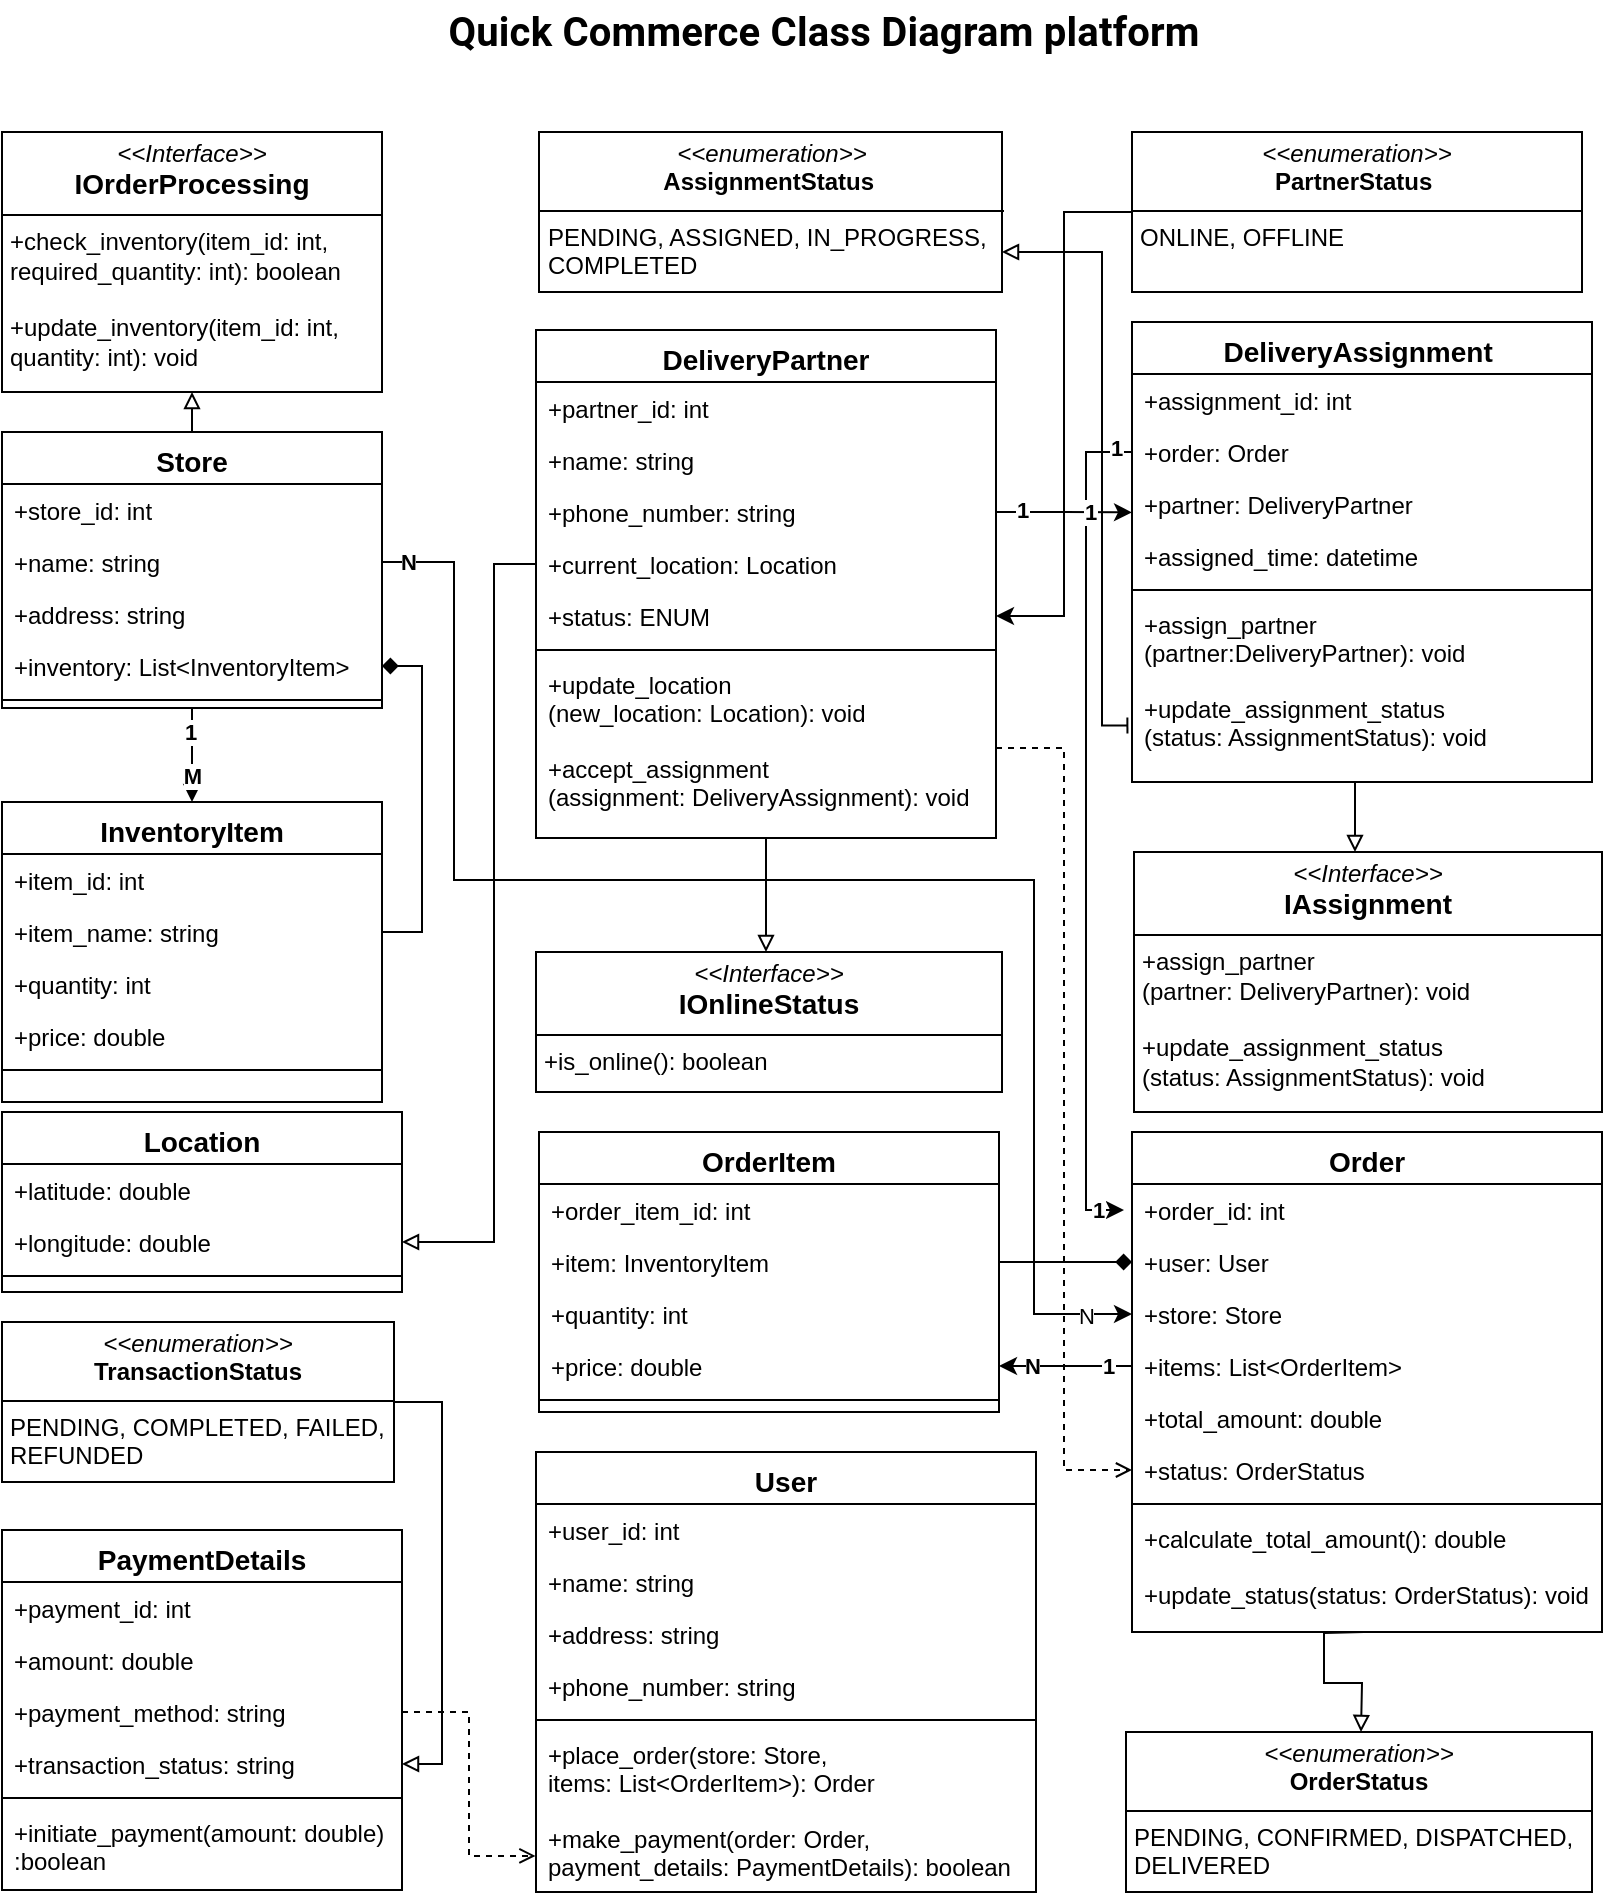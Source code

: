 <mxfile version="24.7.6">
  <diagram id="C5RBs43oDa-KdzZeNtuy" name="Page-1">
    <mxGraphModel dx="1050" dy="557" grid="1" gridSize="10" guides="1" tooltips="1" connect="1" arrows="1" fold="1" page="1" pageScale="1" pageWidth="827" pageHeight="1169" math="0" shadow="0">
      <root>
        <mxCell id="WIyWlLk6GJQsqaUBKTNV-0" />
        <mxCell id="WIyWlLk6GJQsqaUBKTNV-1" parent="WIyWlLk6GJQsqaUBKTNV-0" />
        <mxCell id="lX7KQj4C5IUn8PG3ImDP-73" style="edgeStyle=orthogonalEdgeStyle;rounded=0;orthogonalLoop=1;jettySize=auto;html=1;exitX=0.5;exitY=1;exitDx=0;exitDy=0;entryX=0.5;entryY=0;entryDx=0;entryDy=0;" parent="WIyWlLk6GJQsqaUBKTNV-1" source="zkfFHV4jXpPFQw0GAbJ--0" target="zkfFHV4jXpPFQw0GAbJ--17" edge="1">
          <mxGeometry relative="1" as="geometry">
            <mxPoint x="109" y="476" as="targetPoint" />
          </mxGeometry>
        </mxCell>
        <mxCell id="lX7KQj4C5IUn8PG3ImDP-74" value="1" style="edgeLabel;html=1;align=center;verticalAlign=middle;resizable=0;points=[];fontStyle=1" parent="lX7KQj4C5IUn8PG3ImDP-73" vertex="1" connectable="0">
          <mxGeometry x="-0.505" y="-1" relative="1" as="geometry">
            <mxPoint as="offset" />
          </mxGeometry>
        </mxCell>
        <mxCell id="lX7KQj4C5IUn8PG3ImDP-75" value="M" style="edgeLabel;html=1;align=center;verticalAlign=middle;resizable=0;points=[];fontStyle=1" parent="lX7KQj4C5IUn8PG3ImDP-73" vertex="1" connectable="0">
          <mxGeometry x="0.429" relative="1" as="geometry">
            <mxPoint as="offset" />
          </mxGeometry>
        </mxCell>
        <mxCell id="lX7KQj4C5IUn8PG3ImDP-90" style="edgeStyle=orthogonalEdgeStyle;rounded=0;orthogonalLoop=1;jettySize=auto;html=1;exitX=0.5;exitY=0;exitDx=0;exitDy=0;entryX=0.5;entryY=1;entryDx=0;entryDy=0;endArrow=block;endFill=0;" parent="WIyWlLk6GJQsqaUBKTNV-1" source="zkfFHV4jXpPFQw0GAbJ--0" target="lX7KQj4C5IUn8PG3ImDP-0" edge="1">
          <mxGeometry relative="1" as="geometry" />
        </mxCell>
        <mxCell id="zkfFHV4jXpPFQw0GAbJ--0" value="Store " style="swimlane;fontStyle=1;align=center;verticalAlign=top;childLayout=stackLayout;horizontal=1;startSize=26;horizontalStack=0;resizeParent=1;resizeLast=0;collapsible=1;marginBottom=0;rounded=0;shadow=0;strokeWidth=1;fontSize=14;" parent="WIyWlLk6GJQsqaUBKTNV-1" vertex="1">
          <mxGeometry x="14" y="246" width="190" height="138" as="geometry">
            <mxRectangle x="230" y="140" width="160" height="26" as="alternateBounds" />
          </mxGeometry>
        </mxCell>
        <mxCell id="zkfFHV4jXpPFQw0GAbJ--1" value="+store_id: int" style="text;align=left;verticalAlign=top;spacingLeft=4;spacingRight=4;overflow=hidden;rotatable=0;points=[[0,0.5],[1,0.5]];portConstraint=eastwest;" parent="zkfFHV4jXpPFQw0GAbJ--0" vertex="1">
          <mxGeometry y="26" width="190" height="26" as="geometry" />
        </mxCell>
        <mxCell id="zkfFHV4jXpPFQw0GAbJ--2" value="+name: string" style="text;align=left;verticalAlign=top;spacingLeft=4;spacingRight=4;overflow=hidden;rotatable=0;points=[[0,0.5],[1,0.5]];portConstraint=eastwest;rounded=0;shadow=0;html=0;" parent="zkfFHV4jXpPFQw0GAbJ--0" vertex="1">
          <mxGeometry y="52" width="190" height="26" as="geometry" />
        </mxCell>
        <mxCell id="zkfFHV4jXpPFQw0GAbJ--3" value="+address: string" style="text;align=left;verticalAlign=top;spacingLeft=4;spacingRight=4;overflow=hidden;rotatable=0;points=[[0,0.5],[1,0.5]];portConstraint=eastwest;rounded=0;shadow=0;html=0;" parent="zkfFHV4jXpPFQw0GAbJ--0" vertex="1">
          <mxGeometry y="78" width="190" height="26" as="geometry" />
        </mxCell>
        <mxCell id="lX7KQj4C5IUn8PG3ImDP-1" value="+inventory: List&lt;InventoryItem&gt;" style="text;align=left;verticalAlign=top;spacingLeft=4;spacingRight=4;overflow=hidden;rotatable=0;points=[[0,0.5],[1,0.5]];portConstraint=eastwest;rounded=0;shadow=0;html=0;" parent="zkfFHV4jXpPFQw0GAbJ--0" vertex="1">
          <mxGeometry y="104" width="190" height="26" as="geometry" />
        </mxCell>
        <mxCell id="zkfFHV4jXpPFQw0GAbJ--4" value="" style="line;html=1;strokeWidth=1;align=left;verticalAlign=middle;spacingTop=-1;spacingLeft=3;spacingRight=3;rotatable=0;labelPosition=right;points=[];portConstraint=eastwest;" parent="zkfFHV4jXpPFQw0GAbJ--0" vertex="1">
          <mxGeometry y="130" width="190" height="8" as="geometry" />
        </mxCell>
        <mxCell id="zkfFHV4jXpPFQw0GAbJ--17" value="InventoryItem " style="swimlane;fontStyle=1;align=center;verticalAlign=top;childLayout=stackLayout;horizontal=1;startSize=26;horizontalStack=0;resizeParent=1;resizeLast=0;collapsible=1;marginBottom=0;rounded=0;shadow=0;strokeWidth=1;fontSize=14;" parent="WIyWlLk6GJQsqaUBKTNV-1" vertex="1">
          <mxGeometry x="14" y="431" width="190" height="150" as="geometry">
            <mxRectangle x="550" y="140" width="160" height="26" as="alternateBounds" />
          </mxGeometry>
        </mxCell>
        <mxCell id="zkfFHV4jXpPFQw0GAbJ--18" value="+item_id: int" style="text;align=left;verticalAlign=top;spacingLeft=4;spacingRight=4;overflow=hidden;rotatable=0;points=[[0,0.5],[1,0.5]];portConstraint=eastwest;" parent="zkfFHV4jXpPFQw0GAbJ--17" vertex="1">
          <mxGeometry y="26" width="190" height="26" as="geometry" />
        </mxCell>
        <mxCell id="zkfFHV4jXpPFQw0GAbJ--19" value="+item_name: string" style="text;align=left;verticalAlign=top;spacingLeft=4;spacingRight=4;overflow=hidden;rotatable=0;points=[[0,0.5],[1,0.5]];portConstraint=eastwest;rounded=0;shadow=0;html=0;" parent="zkfFHV4jXpPFQw0GAbJ--17" vertex="1">
          <mxGeometry y="52" width="190" height="26" as="geometry" />
        </mxCell>
        <mxCell id="zkfFHV4jXpPFQw0GAbJ--20" value="+quantity: int" style="text;align=left;verticalAlign=top;spacingLeft=4;spacingRight=4;overflow=hidden;rotatable=0;points=[[0,0.5],[1,0.5]];portConstraint=eastwest;rounded=0;shadow=0;html=0;" parent="zkfFHV4jXpPFQw0GAbJ--17" vertex="1">
          <mxGeometry y="78" width="190" height="26" as="geometry" />
        </mxCell>
        <mxCell id="zkfFHV4jXpPFQw0GAbJ--21" value="+price: double" style="text;align=left;verticalAlign=top;spacingLeft=4;spacingRight=4;overflow=hidden;rotatable=0;points=[[0,0.5],[1,0.5]];portConstraint=eastwest;rounded=0;shadow=0;html=0;" parent="zkfFHV4jXpPFQw0GAbJ--17" vertex="1">
          <mxGeometry y="104" width="190" height="26" as="geometry" />
        </mxCell>
        <mxCell id="zkfFHV4jXpPFQw0GAbJ--23" value="" style="line;html=1;strokeWidth=1;align=left;verticalAlign=middle;spacingTop=-1;spacingLeft=3;spacingRight=3;rotatable=0;labelPosition=right;points=[];portConstraint=eastwest;" parent="zkfFHV4jXpPFQw0GAbJ--17" vertex="1">
          <mxGeometry y="130" width="190" height="8" as="geometry" />
        </mxCell>
        <mxCell id="lX7KQj4C5IUn8PG3ImDP-0" value="&lt;p style=&quot;margin:0px;margin-top:4px;text-align:center;&quot;&gt;&lt;i&gt;&amp;lt;&amp;lt;Interface&amp;gt;&amp;gt;&lt;/i&gt;&lt;br&gt;&lt;b&gt;&lt;font style=&quot;font-size: 14px;&quot;&gt;IOrderProcessing&lt;/font&gt;&lt;/b&gt;&lt;br&gt;&lt;/p&gt;&lt;hr size=&quot;1&quot; style=&quot;border-style:solid;&quot;&gt;&lt;p style=&quot;margin:0px;margin-left:4px;&quot;&gt;+check_inventory(item_id: int, required_quantity: int): boolean&lt;br&gt;&lt;/p&gt;&lt;p style=&quot;margin:0px;margin-left:4px;&quot;&gt;&lt;br&gt;&lt;/p&gt;&lt;p style=&quot;margin:0px;margin-left:4px;&quot;&gt;+update_inventory(item_id: int, quantity: int): void&lt;br&gt;&lt;/p&gt;" style="verticalAlign=top;align=left;overflow=fill;html=1;whiteSpace=wrap;" parent="WIyWlLk6GJQsqaUBKTNV-1" vertex="1">
          <mxGeometry x="14" y="96" width="190" height="130" as="geometry" />
        </mxCell>
        <mxCell id="lX7KQj4C5IUn8PG3ImDP-2" value="&lt;p style=&quot;margin:0px;margin-top:4px;text-align:center;&quot;&gt;&lt;i&gt;&amp;lt;&amp;lt;Interface&amp;gt;&amp;gt;&lt;/i&gt;&lt;br&gt;&lt;b&gt;&lt;font style=&quot;font-size: 14px;&quot;&gt;IOnlineStatus&lt;/font&gt;&lt;/b&gt;&lt;br&gt;&lt;/p&gt;&lt;hr size=&quot;1&quot; style=&quot;border-style:solid;&quot;&gt;&lt;p style=&quot;margin:0px;margin-left:4px;&quot;&gt;+is_online(): boolean&lt;br&gt;&lt;/p&gt;" style="verticalAlign=top;align=left;overflow=fill;html=1;whiteSpace=wrap;" parent="WIyWlLk6GJQsqaUBKTNV-1" vertex="1">
          <mxGeometry x="281" y="506" width="233" height="70" as="geometry" />
        </mxCell>
        <mxCell id="lX7KQj4C5IUn8PG3ImDP-3" value="DeliveryPartner" style="swimlane;fontStyle=1;align=center;verticalAlign=top;childLayout=stackLayout;horizontal=1;startSize=26;horizontalStack=0;resizeParent=1;resizeLast=0;collapsible=1;marginBottom=0;rounded=0;shadow=0;strokeWidth=1;fontSize=14;" parent="WIyWlLk6GJQsqaUBKTNV-1" vertex="1">
          <mxGeometry x="281" y="195" width="230" height="254" as="geometry">
            <mxRectangle x="550" y="140" width="160" height="26" as="alternateBounds" />
          </mxGeometry>
        </mxCell>
        <mxCell id="lX7KQj4C5IUn8PG3ImDP-4" value="+partner_id: int" style="text;align=left;verticalAlign=top;spacingLeft=4;spacingRight=4;overflow=hidden;rotatable=0;points=[[0,0.5],[1,0.5]];portConstraint=eastwest;" parent="lX7KQj4C5IUn8PG3ImDP-3" vertex="1">
          <mxGeometry y="26" width="230" height="26" as="geometry" />
        </mxCell>
        <mxCell id="lX7KQj4C5IUn8PG3ImDP-5" value="+name: string" style="text;align=left;verticalAlign=top;spacingLeft=4;spacingRight=4;overflow=hidden;rotatable=0;points=[[0,0.5],[1,0.5]];portConstraint=eastwest;rounded=0;shadow=0;html=0;" parent="lX7KQj4C5IUn8PG3ImDP-3" vertex="1">
          <mxGeometry y="52" width="230" height="26" as="geometry" />
        </mxCell>
        <mxCell id="lX7KQj4C5IUn8PG3ImDP-94" style="edgeStyle=orthogonalEdgeStyle;rounded=0;orthogonalLoop=1;jettySize=auto;html=1;exitX=1;exitY=0.5;exitDx=0;exitDy=0;" parent="lX7KQj4C5IUn8PG3ImDP-3" source="lX7KQj4C5IUn8PG3ImDP-6" edge="1">
          <mxGeometry relative="1" as="geometry">
            <mxPoint x="298" y="91.19" as="targetPoint" />
            <mxPoint x="239" y="91" as="sourcePoint" />
          </mxGeometry>
        </mxCell>
        <mxCell id="lX7KQj4C5IUn8PG3ImDP-103" value="&lt;b&gt;1&lt;/b&gt;" style="edgeLabel;html=1;align=center;verticalAlign=middle;resizable=0;points=[];" parent="lX7KQj4C5IUn8PG3ImDP-94" vertex="1" connectable="0">
          <mxGeometry x="-0.59" y="1" relative="1" as="geometry">
            <mxPoint x="-1" as="offset" />
          </mxGeometry>
        </mxCell>
        <mxCell id="lX7KQj4C5IUn8PG3ImDP-6" value="+phone_number: string" style="text;align=left;verticalAlign=top;spacingLeft=4;spacingRight=4;overflow=hidden;rotatable=0;points=[[0,0.5],[1,0.5]];portConstraint=eastwest;rounded=0;shadow=0;html=0;" parent="lX7KQj4C5IUn8PG3ImDP-3" vertex="1">
          <mxGeometry y="78" width="230" height="26" as="geometry" />
        </mxCell>
        <mxCell id="lX7KQj4C5IUn8PG3ImDP-7" value="+current_location: Location" style="text;align=left;verticalAlign=top;spacingLeft=4;spacingRight=4;overflow=hidden;rotatable=0;points=[[0,0.5],[1,0.5]];portConstraint=eastwest;rounded=0;shadow=0;html=0;" parent="lX7KQj4C5IUn8PG3ImDP-3" vertex="1">
          <mxGeometry y="104" width="230" height="26" as="geometry" />
        </mxCell>
        <mxCell id="lX7KQj4C5IUn8PG3ImDP-11" value="+status: ENUM" style="text;align=left;verticalAlign=top;spacingLeft=4;spacingRight=4;overflow=hidden;rotatable=0;points=[[0,0.5],[1,0.5]];portConstraint=eastwest;rounded=0;shadow=0;html=0;" parent="lX7KQj4C5IUn8PG3ImDP-3" vertex="1">
          <mxGeometry y="130" width="230" height="26" as="geometry" />
        </mxCell>
        <mxCell id="lX7KQj4C5IUn8PG3ImDP-8" value="" style="line;html=1;strokeWidth=1;align=left;verticalAlign=middle;spacingTop=-1;spacingLeft=3;spacingRight=3;rotatable=0;labelPosition=right;points=[];portConstraint=eastwest;" parent="lX7KQj4C5IUn8PG3ImDP-3" vertex="1">
          <mxGeometry y="156" width="230" height="8" as="geometry" />
        </mxCell>
        <mxCell id="lX7KQj4C5IUn8PG3ImDP-9" value="+update_location&#xa;(new_location: Location): void&#xa;&#xa;+accept_assignment&#xa;(assignment: DeliveryAssignment): void" style="text;align=left;verticalAlign=top;spacingLeft=4;spacingRight=4;overflow=hidden;rotatable=0;points=[[0,0.5],[1,0.5]];portConstraint=eastwest;" parent="lX7KQj4C5IUn8PG3ImDP-3" vertex="1">
          <mxGeometry y="164" width="230" height="90" as="geometry" />
        </mxCell>
        <mxCell id="lX7KQj4C5IUn8PG3ImDP-88" value="" style="edgeStyle=orthogonalEdgeStyle;rounded=0;orthogonalLoop=1;jettySize=auto;html=1;endArrow=block;endFill=0;" parent="WIyWlLk6GJQsqaUBKTNV-1" edge="1">
          <mxGeometry relative="1" as="geometry">
            <mxPoint x="693" y="421" as="sourcePoint" />
            <mxPoint x="690.5" y="456" as="targetPoint" />
          </mxGeometry>
        </mxCell>
        <mxCell id="lX7KQj4C5IUn8PG3ImDP-13" value="DeliveryAssignment " style="swimlane;fontStyle=1;align=center;verticalAlign=top;childLayout=stackLayout;horizontal=1;startSize=26;horizontalStack=0;resizeParent=1;resizeLast=0;collapsible=1;marginBottom=0;rounded=0;shadow=0;strokeWidth=1;fontSize=14;" parent="WIyWlLk6GJQsqaUBKTNV-1" vertex="1">
          <mxGeometry x="579" y="191" width="230" height="230" as="geometry">
            <mxRectangle x="550" y="140" width="160" height="26" as="alternateBounds" />
          </mxGeometry>
        </mxCell>
        <mxCell id="lX7KQj4C5IUn8PG3ImDP-14" value="+assignment_id: int" style="text;align=left;verticalAlign=top;spacingLeft=4;spacingRight=4;overflow=hidden;rotatable=0;points=[[0,0.5],[1,0.5]];portConstraint=eastwest;" parent="lX7KQj4C5IUn8PG3ImDP-13" vertex="1">
          <mxGeometry y="26" width="230" height="26" as="geometry" />
        </mxCell>
        <mxCell id="lX7KQj4C5IUn8PG3ImDP-15" value="+order: Order" style="text;align=left;verticalAlign=top;spacingLeft=4;spacingRight=4;overflow=hidden;rotatable=0;points=[[0,0.5],[1,0.5]];portConstraint=eastwest;rounded=0;shadow=0;html=0;" parent="lX7KQj4C5IUn8PG3ImDP-13" vertex="1">
          <mxGeometry y="52" width="230" height="26" as="geometry" />
        </mxCell>
        <mxCell id="lX7KQj4C5IUn8PG3ImDP-16" value="+partner: DeliveryPartner" style="text;align=left;verticalAlign=top;spacingLeft=4;spacingRight=4;overflow=hidden;rotatable=0;points=[[0,0.5],[1,0.5]];portConstraint=eastwest;rounded=0;shadow=0;html=0;" parent="lX7KQj4C5IUn8PG3ImDP-13" vertex="1">
          <mxGeometry y="78" width="230" height="26" as="geometry" />
        </mxCell>
        <mxCell id="lX7KQj4C5IUn8PG3ImDP-17" value="+assigned_time: datetime" style="text;align=left;verticalAlign=top;spacingLeft=4;spacingRight=4;overflow=hidden;rotatable=0;points=[[0,0.5],[1,0.5]];portConstraint=eastwest;rounded=0;shadow=0;html=0;" parent="lX7KQj4C5IUn8PG3ImDP-13" vertex="1">
          <mxGeometry y="104" width="230" height="26" as="geometry" />
        </mxCell>
        <mxCell id="lX7KQj4C5IUn8PG3ImDP-20" value="" style="line;html=1;strokeWidth=1;align=left;verticalAlign=middle;spacingTop=-1;spacingLeft=3;spacingRight=3;rotatable=0;labelPosition=right;points=[];portConstraint=eastwest;" parent="lX7KQj4C5IUn8PG3ImDP-13" vertex="1">
          <mxGeometry y="130" width="230" height="8" as="geometry" />
        </mxCell>
        <mxCell id="lX7KQj4C5IUn8PG3ImDP-21" value="+assign_partner&#xa;(partner:DeliveryPartner): void&#xa;&#xa;+update_assignment_status&#xa;(status: AssignmentStatus): void&#xa;" style="text;align=left;verticalAlign=top;spacingLeft=4;spacingRight=4;overflow=hidden;rotatable=0;points=[[0,0.5],[1,0.5]];portConstraint=eastwest;" parent="lX7KQj4C5IUn8PG3ImDP-13" vertex="1">
          <mxGeometry y="138" width="230" height="92" as="geometry" />
        </mxCell>
        <mxCell id="lX7KQj4C5IUn8PG3ImDP-22" value="&lt;p style=&quot;margin:0px;margin-top:4px;text-align:center;&quot;&gt;&lt;i&gt;&amp;lt;&amp;lt;Interface&amp;gt;&amp;gt;&lt;/i&gt;&lt;br&gt;&lt;span style=&quot;font-size: 14px;&quot;&gt;&lt;b&gt;IAssignment&lt;/b&gt;&lt;/span&gt;&lt;br&gt;&lt;/p&gt;&lt;hr size=&quot;1&quot; style=&quot;border-style:solid;&quot;&gt;&lt;p style=&quot;margin:0px;margin-left:4px;&quot;&gt;+assign_partner&lt;br&gt;(partner: DeliveryPartner): void&lt;br&gt;&lt;br&gt;&lt;/p&gt;&lt;p style=&quot;margin:0px;margin-left:4px;&quot;&gt;+update_assignment_status&lt;br&gt;(status: AssignmentStatus): void&lt;/p&gt;" style="verticalAlign=top;align=left;overflow=fill;html=1;whiteSpace=wrap;" parent="WIyWlLk6GJQsqaUBKTNV-1" vertex="1">
          <mxGeometry x="580" y="456" width="234" height="130" as="geometry" />
        </mxCell>
        <mxCell id="lX7KQj4C5IUn8PG3ImDP-87" style="edgeStyle=orthogonalEdgeStyle;rounded=0;orthogonalLoop=1;jettySize=auto;html=1;entryX=0.5;entryY=0;entryDx=0;entryDy=0;endArrow=block;endFill=0;" parent="WIyWlLk6GJQsqaUBKTNV-1" edge="1">
          <mxGeometry relative="1" as="geometry">
            <mxPoint x="695" y="846" as="sourcePoint" />
            <mxPoint x="693.5" y="896" as="targetPoint" />
          </mxGeometry>
        </mxCell>
        <mxCell id="lX7KQj4C5IUn8PG3ImDP-23" value="Order" style="swimlane;fontStyle=1;align=center;verticalAlign=top;childLayout=stackLayout;horizontal=1;startSize=26;horizontalStack=0;resizeParent=1;resizeLast=0;collapsible=1;marginBottom=0;rounded=0;shadow=0;strokeWidth=1;fontSize=14;" parent="WIyWlLk6GJQsqaUBKTNV-1" vertex="1">
          <mxGeometry x="579" y="596" width="235" height="250" as="geometry">
            <mxRectangle x="550" y="140" width="160" height="26" as="alternateBounds" />
          </mxGeometry>
        </mxCell>
        <mxCell id="lX7KQj4C5IUn8PG3ImDP-24" value="+order_id: int" style="text;align=left;verticalAlign=top;spacingLeft=4;spacingRight=4;overflow=hidden;rotatable=0;points=[[0,0.5],[1,0.5]];portConstraint=eastwest;" parent="lX7KQj4C5IUn8PG3ImDP-23" vertex="1">
          <mxGeometry y="26" width="235" height="26" as="geometry" />
        </mxCell>
        <mxCell id="lX7KQj4C5IUn8PG3ImDP-25" value="+user: User" style="text;align=left;verticalAlign=top;spacingLeft=4;spacingRight=4;overflow=hidden;rotatable=0;points=[[0,0.5],[1,0.5]];portConstraint=eastwest;rounded=0;shadow=0;html=0;" parent="lX7KQj4C5IUn8PG3ImDP-23" vertex="1">
          <mxGeometry y="52" width="235" height="26" as="geometry" />
        </mxCell>
        <mxCell id="lX7KQj4C5IUn8PG3ImDP-26" value="+store: Store" style="text;align=left;verticalAlign=top;spacingLeft=4;spacingRight=4;overflow=hidden;rotatable=0;points=[[0,0.5],[1,0.5]];portConstraint=eastwest;rounded=0;shadow=0;html=0;" parent="lX7KQj4C5IUn8PG3ImDP-23" vertex="1">
          <mxGeometry y="78" width="235" height="26" as="geometry" />
        </mxCell>
        <mxCell id="lX7KQj4C5IUn8PG3ImDP-27" value="+items: List&lt;OrderItem&gt;" style="text;align=left;verticalAlign=top;spacingLeft=4;spacingRight=4;overflow=hidden;rotatable=0;points=[[0,0.5],[1,0.5]];portConstraint=eastwest;rounded=0;shadow=0;html=0;" parent="lX7KQj4C5IUn8PG3ImDP-23" vertex="1">
          <mxGeometry y="104" width="235" height="26" as="geometry" />
        </mxCell>
        <mxCell id="lX7KQj4C5IUn8PG3ImDP-28" value="+total_amount: double" style="text;align=left;verticalAlign=top;spacingLeft=4;spacingRight=4;overflow=hidden;rotatable=0;points=[[0,0.5],[1,0.5]];portConstraint=eastwest;rounded=0;shadow=0;html=0;" parent="lX7KQj4C5IUn8PG3ImDP-23" vertex="1">
          <mxGeometry y="130" width="235" height="26" as="geometry" />
        </mxCell>
        <mxCell id="lX7KQj4C5IUn8PG3ImDP-29" value="+status: OrderStatus" style="text;align=left;verticalAlign=top;spacingLeft=4;spacingRight=4;overflow=hidden;rotatable=0;points=[[0,0.5],[1,0.5]];portConstraint=eastwest;rounded=0;shadow=0;html=0;" parent="lX7KQj4C5IUn8PG3ImDP-23" vertex="1">
          <mxGeometry y="156" width="235" height="26" as="geometry" />
        </mxCell>
        <mxCell id="lX7KQj4C5IUn8PG3ImDP-30" value="" style="line;html=1;strokeWidth=1;align=left;verticalAlign=middle;spacingTop=-1;spacingLeft=3;spacingRight=3;rotatable=0;labelPosition=right;points=[];portConstraint=eastwest;" parent="lX7KQj4C5IUn8PG3ImDP-23" vertex="1">
          <mxGeometry y="182" width="235" height="8" as="geometry" />
        </mxCell>
        <mxCell id="lX7KQj4C5IUn8PG3ImDP-31" value="+calculate_total_amount(): double&#xa;&#xa;+update_status(status: OrderStatus): void" style="text;align=left;verticalAlign=top;spacingLeft=4;spacingRight=4;overflow=hidden;rotatable=0;points=[[0,0.5],[1,0.5]];portConstraint=eastwest;" parent="lX7KQj4C5IUn8PG3ImDP-23" vertex="1">
          <mxGeometry y="190" width="235" height="60" as="geometry" />
        </mxCell>
        <mxCell id="lX7KQj4C5IUn8PG3ImDP-32" value="OrderItem" style="swimlane;fontStyle=1;align=center;verticalAlign=top;childLayout=stackLayout;horizontal=1;startSize=26;horizontalStack=0;resizeParent=1;resizeLast=0;collapsible=1;marginBottom=0;rounded=0;shadow=0;strokeWidth=1;fontSize=14;" parent="WIyWlLk6GJQsqaUBKTNV-1" vertex="1">
          <mxGeometry x="282.5" y="596" width="230" height="140" as="geometry">
            <mxRectangle x="550" y="140" width="160" height="26" as="alternateBounds" />
          </mxGeometry>
        </mxCell>
        <mxCell id="lX7KQj4C5IUn8PG3ImDP-33" value="+order_item_id: int" style="text;align=left;verticalAlign=top;spacingLeft=4;spacingRight=4;overflow=hidden;rotatable=0;points=[[0,0.5],[1,0.5]];portConstraint=eastwest;" parent="lX7KQj4C5IUn8PG3ImDP-32" vertex="1">
          <mxGeometry y="26" width="230" height="26" as="geometry" />
        </mxCell>
        <mxCell id="lX7KQj4C5IUn8PG3ImDP-34" value="+item: InventoryItem" style="text;align=left;verticalAlign=top;spacingLeft=4;spacingRight=4;overflow=hidden;rotatable=0;points=[[0,0.5],[1,0.5]];portConstraint=eastwest;rounded=0;shadow=0;html=0;" parent="lX7KQj4C5IUn8PG3ImDP-32" vertex="1">
          <mxGeometry y="52" width="230" height="26" as="geometry" />
        </mxCell>
        <mxCell id="lX7KQj4C5IUn8PG3ImDP-35" value="+quantity: int" style="text;align=left;verticalAlign=top;spacingLeft=4;spacingRight=4;overflow=hidden;rotatable=0;points=[[0,0.5],[1,0.5]];portConstraint=eastwest;rounded=0;shadow=0;html=0;" parent="lX7KQj4C5IUn8PG3ImDP-32" vertex="1">
          <mxGeometry y="78" width="230" height="26" as="geometry" />
        </mxCell>
        <mxCell id="lX7KQj4C5IUn8PG3ImDP-36" value="+price: double" style="text;align=left;verticalAlign=top;spacingLeft=4;spacingRight=4;overflow=hidden;rotatable=0;points=[[0,0.5],[1,0.5]];portConstraint=eastwest;rounded=0;shadow=0;html=0;" parent="lX7KQj4C5IUn8PG3ImDP-32" vertex="1">
          <mxGeometry y="104" width="230" height="26" as="geometry" />
        </mxCell>
        <mxCell id="lX7KQj4C5IUn8PG3ImDP-37" value="" style="line;html=1;strokeWidth=1;align=left;verticalAlign=middle;spacingTop=-1;spacingLeft=3;spacingRight=3;rotatable=0;labelPosition=right;points=[];portConstraint=eastwest;" parent="lX7KQj4C5IUn8PG3ImDP-32" vertex="1">
          <mxGeometry y="130" width="230" height="8" as="geometry" />
        </mxCell>
        <mxCell id="lX7KQj4C5IUn8PG3ImDP-39" value="User" style="swimlane;fontStyle=1;align=center;verticalAlign=top;childLayout=stackLayout;horizontal=1;startSize=26;horizontalStack=0;resizeParent=1;resizeLast=0;collapsible=1;marginBottom=0;rounded=0;shadow=0;strokeWidth=1;fontSize=14;" parent="WIyWlLk6GJQsqaUBKTNV-1" vertex="1">
          <mxGeometry x="281" y="756" width="250" height="220" as="geometry">
            <mxRectangle x="550" y="140" width="160" height="26" as="alternateBounds" />
          </mxGeometry>
        </mxCell>
        <mxCell id="lX7KQj4C5IUn8PG3ImDP-40" value="+user_id: int" style="text;align=left;verticalAlign=top;spacingLeft=4;spacingRight=4;overflow=hidden;rotatable=0;points=[[0,0.5],[1,0.5]];portConstraint=eastwest;" parent="lX7KQj4C5IUn8PG3ImDP-39" vertex="1">
          <mxGeometry y="26" width="250" height="26" as="geometry" />
        </mxCell>
        <mxCell id="lX7KQj4C5IUn8PG3ImDP-41" value="+name: string" style="text;align=left;verticalAlign=top;spacingLeft=4;spacingRight=4;overflow=hidden;rotatable=0;points=[[0,0.5],[1,0.5]];portConstraint=eastwest;rounded=0;shadow=0;html=0;" parent="lX7KQj4C5IUn8PG3ImDP-39" vertex="1">
          <mxGeometry y="52" width="250" height="26" as="geometry" />
        </mxCell>
        <mxCell id="lX7KQj4C5IUn8PG3ImDP-42" value="+address: string" style="text;align=left;verticalAlign=top;spacingLeft=4;spacingRight=4;overflow=hidden;rotatable=0;points=[[0,0.5],[1,0.5]];portConstraint=eastwest;rounded=0;shadow=0;html=0;" parent="lX7KQj4C5IUn8PG3ImDP-39" vertex="1">
          <mxGeometry y="78" width="250" height="26" as="geometry" />
        </mxCell>
        <mxCell id="lX7KQj4C5IUn8PG3ImDP-43" value="+phone_number: string" style="text;align=left;verticalAlign=top;spacingLeft=4;spacingRight=4;overflow=hidden;rotatable=0;points=[[0,0.5],[1,0.5]];portConstraint=eastwest;rounded=0;shadow=0;html=0;" parent="lX7KQj4C5IUn8PG3ImDP-39" vertex="1">
          <mxGeometry y="104" width="250" height="26" as="geometry" />
        </mxCell>
        <mxCell id="lX7KQj4C5IUn8PG3ImDP-46" value="" style="line;html=1;strokeWidth=1;align=left;verticalAlign=middle;spacingTop=-1;spacingLeft=3;spacingRight=3;rotatable=0;labelPosition=right;points=[];portConstraint=eastwest;" parent="lX7KQj4C5IUn8PG3ImDP-39" vertex="1">
          <mxGeometry y="130" width="250" height="8" as="geometry" />
        </mxCell>
        <mxCell id="lX7KQj4C5IUn8PG3ImDP-47" value="+place_order(store: Store, &#xa;items: List&lt;OrderItem&gt;): Order&#xa;&#xa;+make_payment(order: Order, &#xa;payment_details: PaymentDetails): boolean" style="text;align=left;verticalAlign=top;spacingLeft=4;spacingRight=4;overflow=hidden;rotatable=0;points=[[0,0.5],[1,0.5]];portConstraint=eastwest;" parent="lX7KQj4C5IUn8PG3ImDP-39" vertex="1">
          <mxGeometry y="138" width="250" height="82" as="geometry" />
        </mxCell>
        <mxCell id="lX7KQj4C5IUn8PG3ImDP-48" value="Location" style="swimlane;fontStyle=1;align=center;verticalAlign=top;childLayout=stackLayout;horizontal=1;startSize=26;horizontalStack=0;resizeParent=1;resizeLast=0;collapsible=1;marginBottom=0;rounded=0;shadow=0;strokeWidth=1;fontSize=14;" parent="WIyWlLk6GJQsqaUBKTNV-1" vertex="1">
          <mxGeometry x="14" y="586" width="200" height="90" as="geometry">
            <mxRectangle x="550" y="140" width="160" height="26" as="alternateBounds" />
          </mxGeometry>
        </mxCell>
        <mxCell id="lX7KQj4C5IUn8PG3ImDP-49" value="+latitude: double" style="text;align=left;verticalAlign=top;spacingLeft=4;spacingRight=4;overflow=hidden;rotatable=0;points=[[0,0.5],[1,0.5]];portConstraint=eastwest;" parent="lX7KQj4C5IUn8PG3ImDP-48" vertex="1">
          <mxGeometry y="26" width="200" height="26" as="geometry" />
        </mxCell>
        <mxCell id="lX7KQj4C5IUn8PG3ImDP-50" value="+longitude: double" style="text;align=left;verticalAlign=top;spacingLeft=4;spacingRight=4;overflow=hidden;rotatable=0;points=[[0,0.5],[1,0.5]];portConstraint=eastwest;rounded=0;shadow=0;html=0;" parent="lX7KQj4C5IUn8PG3ImDP-48" vertex="1">
          <mxGeometry y="52" width="200" height="26" as="geometry" />
        </mxCell>
        <mxCell id="lX7KQj4C5IUn8PG3ImDP-53" value="" style="line;html=1;strokeWidth=1;align=left;verticalAlign=middle;spacingTop=-1;spacingLeft=3;spacingRight=3;rotatable=0;labelPosition=right;points=[];portConstraint=eastwest;" parent="lX7KQj4C5IUn8PG3ImDP-48" vertex="1">
          <mxGeometry y="78" width="200" height="8" as="geometry" />
        </mxCell>
        <mxCell id="lX7KQj4C5IUn8PG3ImDP-54" value="PaymentDetails" style="swimlane;fontStyle=1;align=center;verticalAlign=top;childLayout=stackLayout;horizontal=1;startSize=26;horizontalStack=0;resizeParent=1;resizeLast=0;collapsible=1;marginBottom=0;rounded=0;shadow=0;strokeWidth=1;fontSize=14;" parent="WIyWlLk6GJQsqaUBKTNV-1" vertex="1">
          <mxGeometry x="14" y="795" width="200" height="180" as="geometry">
            <mxRectangle x="550" y="140" width="160" height="26" as="alternateBounds" />
          </mxGeometry>
        </mxCell>
        <mxCell id="lX7KQj4C5IUn8PG3ImDP-55" value="+payment_id: int" style="text;align=left;verticalAlign=top;spacingLeft=4;spacingRight=4;overflow=hidden;rotatable=0;points=[[0,0.5],[1,0.5]];portConstraint=eastwest;" parent="lX7KQj4C5IUn8PG3ImDP-54" vertex="1">
          <mxGeometry y="26" width="200" height="26" as="geometry" />
        </mxCell>
        <mxCell id="lX7KQj4C5IUn8PG3ImDP-56" value="+amount: double" style="text;align=left;verticalAlign=top;spacingLeft=4;spacingRight=4;overflow=hidden;rotatable=0;points=[[0,0.5],[1,0.5]];portConstraint=eastwest;rounded=0;shadow=0;html=0;" parent="lX7KQj4C5IUn8PG3ImDP-54" vertex="1">
          <mxGeometry y="52" width="200" height="26" as="geometry" />
        </mxCell>
        <mxCell id="lX7KQj4C5IUn8PG3ImDP-57" value="+payment_method: string" style="text;align=left;verticalAlign=top;spacingLeft=4;spacingRight=4;overflow=hidden;rotatable=0;points=[[0,0.5],[1,0.5]];portConstraint=eastwest;rounded=0;shadow=0;html=0;" parent="lX7KQj4C5IUn8PG3ImDP-54" vertex="1">
          <mxGeometry y="78" width="200" height="26" as="geometry" />
        </mxCell>
        <mxCell id="lX7KQj4C5IUn8PG3ImDP-58" value="+transaction_status: string" style="text;align=left;verticalAlign=top;spacingLeft=4;spacingRight=4;overflow=hidden;rotatable=0;points=[[0,0.5],[1,0.5]];portConstraint=eastwest;rounded=0;shadow=0;html=0;" parent="lX7KQj4C5IUn8PG3ImDP-54" vertex="1">
          <mxGeometry y="104" width="200" height="26" as="geometry" />
        </mxCell>
        <mxCell id="lX7KQj4C5IUn8PG3ImDP-61" value="" style="line;html=1;strokeWidth=1;align=left;verticalAlign=middle;spacingTop=-1;spacingLeft=3;spacingRight=3;rotatable=0;labelPosition=right;points=[];portConstraint=eastwest;" parent="lX7KQj4C5IUn8PG3ImDP-54" vertex="1">
          <mxGeometry y="130" width="200" height="8" as="geometry" />
        </mxCell>
        <mxCell id="lX7KQj4C5IUn8PG3ImDP-62" value="+initiate_payment(amount: double)&#xa;:boolean" style="text;align=left;verticalAlign=top;spacingLeft=4;spacingRight=4;overflow=hidden;rotatable=0;points=[[0,0.5],[1,0.5]];portConstraint=eastwest;" parent="lX7KQj4C5IUn8PG3ImDP-54" vertex="1">
          <mxGeometry y="138" width="200" height="42" as="geometry" />
        </mxCell>
        <mxCell id="lX7KQj4C5IUn8PG3ImDP-70" value="&lt;p style=&quot;margin:0px;margin-top:4px;text-align:center;&quot;&gt;&lt;i&gt;&amp;lt;&amp;lt;enumeration&amp;gt;&amp;gt;&lt;/i&gt;&lt;br&gt;&lt;span style=&quot;background-color: initial; text-align: left;&quot;&gt;&lt;b&gt;OrderStatus&lt;/b&gt;&lt;/span&gt;&lt;br&gt;&lt;/p&gt;&lt;hr size=&quot;1&quot; style=&quot;border-style:solid;&quot;&gt;&lt;p style=&quot;margin:0px;margin-left:4px;&quot;&gt;PENDING, CONFIRMED, DISPATCHED, DELIVERED&lt;br&gt;&lt;/p&gt;" style="verticalAlign=top;align=left;overflow=fill;html=1;whiteSpace=wrap;" parent="WIyWlLk6GJQsqaUBKTNV-1" vertex="1">
          <mxGeometry x="576" y="896" width="233" height="80" as="geometry" />
        </mxCell>
        <mxCell id="lX7KQj4C5IUn8PG3ImDP-71" value="&lt;p style=&quot;margin:0px;margin-top:4px;text-align:center;&quot;&gt;&lt;i&gt;&amp;lt;&amp;lt;enumeration&amp;gt;&amp;gt;&lt;/i&gt;&lt;br&gt;&lt;b&gt;AssignmentStatus&amp;nbsp;&lt;/b&gt;&lt;br&gt;&lt;/p&gt;&lt;hr size=&quot;1&quot; style=&quot;border-style:solid;&quot;&gt;&lt;p style=&quot;margin:0px;margin-left:4px;&quot;&gt;PENDING, ASSIGNED, IN_PROGRESS, COMPLETED&lt;br&gt;&lt;/p&gt;" style="verticalAlign=top;align=left;overflow=fill;html=1;whiteSpace=wrap;" parent="WIyWlLk6GJQsqaUBKTNV-1" vertex="1">
          <mxGeometry x="282.5" y="96" width="231.5" height="80" as="geometry" />
        </mxCell>
        <mxCell id="lX7KQj4C5IUn8PG3ImDP-85" style="edgeStyle=orthogonalEdgeStyle;rounded=0;orthogonalLoop=1;jettySize=auto;html=1;exitX=0;exitY=0.5;exitDx=0;exitDy=0;entryX=1;entryY=0.5;entryDx=0;entryDy=0;" parent="WIyWlLk6GJQsqaUBKTNV-1" source="lX7KQj4C5IUn8PG3ImDP-72" target="lX7KQj4C5IUn8PG3ImDP-11" edge="1">
          <mxGeometry relative="1" as="geometry" />
        </mxCell>
        <mxCell id="lX7KQj4C5IUn8PG3ImDP-72" value="&lt;p style=&quot;margin:0px;margin-top:4px;text-align:center;&quot;&gt;&lt;i&gt;&amp;lt;&amp;lt;enumeration&amp;gt;&amp;gt;&lt;/i&gt;&lt;br&gt;&lt;b&gt;PartnerStatus&amp;nbsp;&lt;/b&gt;&lt;br&gt;&lt;/p&gt;&lt;hr size=&quot;1&quot; style=&quot;border-style:solid;&quot;&gt;&lt;p style=&quot;margin:0px;margin-left:4px;&quot;&gt;ONLINE,&amp;nbsp;&lt;span style=&quot;background-color: initial;&quot;&gt;OFFLINE&lt;/span&gt;&lt;/p&gt;" style="verticalAlign=top;align=left;overflow=fill;html=1;whiteSpace=wrap;" parent="WIyWlLk6GJQsqaUBKTNV-1" vertex="1">
          <mxGeometry x="579" y="96" width="225" height="80" as="geometry" />
        </mxCell>
        <mxCell id="lX7KQj4C5IUn8PG3ImDP-77" style="edgeStyle=orthogonalEdgeStyle;rounded=0;orthogonalLoop=1;jettySize=auto;html=1;exitX=0;exitY=0.5;exitDx=0;exitDy=0;entryX=1;entryY=0.5;entryDx=0;entryDy=0;" parent="WIyWlLk6GJQsqaUBKTNV-1" source="lX7KQj4C5IUn8PG3ImDP-27" target="lX7KQj4C5IUn8PG3ImDP-36" edge="1">
          <mxGeometry relative="1" as="geometry" />
        </mxCell>
        <mxCell id="lX7KQj4C5IUn8PG3ImDP-78" value="1" style="edgeLabel;html=1;align=center;verticalAlign=middle;resizable=0;points=[];fontStyle=1" parent="lX7KQj4C5IUn8PG3ImDP-77" vertex="1" connectable="0">
          <mxGeometry x="-0.645" relative="1" as="geometry">
            <mxPoint as="offset" />
          </mxGeometry>
        </mxCell>
        <mxCell id="lX7KQj4C5IUn8PG3ImDP-79" value="N" style="edgeLabel;html=1;align=center;verticalAlign=middle;resizable=0;points=[];fontStyle=1" parent="lX7KQj4C5IUn8PG3ImDP-77" vertex="1" connectable="0">
          <mxGeometry x="0.498" relative="1" as="geometry">
            <mxPoint as="offset" />
          </mxGeometry>
        </mxCell>
        <mxCell id="lX7KQj4C5IUn8PG3ImDP-80" style="edgeStyle=orthogonalEdgeStyle;rounded=0;orthogonalLoop=1;jettySize=auto;html=1;endArrow=block;endFill=0;" parent="WIyWlLk6GJQsqaUBKTNV-1" source="lX7KQj4C5IUn8PG3ImDP-3" edge="1">
          <mxGeometry relative="1" as="geometry">
            <mxPoint x="396" y="506" as="targetPoint" />
          </mxGeometry>
        </mxCell>
        <mxCell id="lX7KQj4C5IUn8PG3ImDP-82" style="edgeStyle=orthogonalEdgeStyle;rounded=0;orthogonalLoop=1;jettySize=auto;html=1;exitX=1;exitY=0.5;exitDx=0;exitDy=0;entryX=0;entryY=0.5;entryDx=0;entryDy=0;endArrow=diamond;endFill=1;" parent="WIyWlLk6GJQsqaUBKTNV-1" source="lX7KQj4C5IUn8PG3ImDP-34" target="lX7KQj4C5IUn8PG3ImDP-25" edge="1">
          <mxGeometry relative="1" as="geometry" />
        </mxCell>
        <mxCell id="lX7KQj4C5IUn8PG3ImDP-86" style="edgeStyle=orthogonalEdgeStyle;rounded=0;orthogonalLoop=1;jettySize=auto;html=1;exitX=1;exitY=0.5;exitDx=0;exitDy=0;entryX=0;entryY=0.5;entryDx=0;entryDy=0;dashed=1;endArrow=open;endFill=0;" parent="WIyWlLk6GJQsqaUBKTNV-1" source="lX7KQj4C5IUn8PG3ImDP-9" target="lX7KQj4C5IUn8PG3ImDP-29" edge="1">
          <mxGeometry relative="1" as="geometry" />
        </mxCell>
        <mxCell id="lX7KQj4C5IUn8PG3ImDP-89" style="edgeStyle=orthogonalEdgeStyle;rounded=0;orthogonalLoop=1;jettySize=auto;html=1;exitX=1;exitY=0.75;exitDx=0;exitDy=0;entryX=-0.01;entryY=0.693;entryDx=0;entryDy=0;entryPerimeter=0;endArrow=baseDash;endFill=0;startArrow=block;startFill=0;" parent="WIyWlLk6GJQsqaUBKTNV-1" source="lX7KQj4C5IUn8PG3ImDP-71" target="lX7KQj4C5IUn8PG3ImDP-21" edge="1">
          <mxGeometry relative="1" as="geometry">
            <Array as="points">
              <mxPoint x="564" y="156" />
              <mxPoint x="564" y="393" />
            </Array>
          </mxGeometry>
        </mxCell>
        <mxCell id="lX7KQj4C5IUn8PG3ImDP-83" style="edgeStyle=orthogonalEdgeStyle;rounded=0;orthogonalLoop=1;jettySize=auto;html=1;exitX=1;exitY=0.5;exitDx=0;exitDy=0;endArrow=open;endFill=0;dashed=1;entryX=-0.001;entryY=0.78;entryDx=0;entryDy=0;entryPerimeter=0;" parent="WIyWlLk6GJQsqaUBKTNV-1" source="lX7KQj4C5IUn8PG3ImDP-57" target="lX7KQj4C5IUn8PG3ImDP-47" edge="1">
          <mxGeometry relative="1" as="geometry">
            <mxPoint x="274" y="747" as="targetPoint" />
          </mxGeometry>
        </mxCell>
        <mxCell id="lX7KQj4C5IUn8PG3ImDP-92" style="edgeStyle=orthogonalEdgeStyle;rounded=0;orthogonalLoop=1;jettySize=auto;html=1;exitX=0;exitY=0.5;exitDx=0;exitDy=0;entryX=1;entryY=0.5;entryDx=0;entryDy=0;endArrow=block;endFill=0;" parent="WIyWlLk6GJQsqaUBKTNV-1" source="lX7KQj4C5IUn8PG3ImDP-7" target="lX7KQj4C5IUn8PG3ImDP-50" edge="1">
          <mxGeometry relative="1" as="geometry">
            <Array as="points">
              <mxPoint x="260" y="312" />
              <mxPoint x="260" y="651" />
            </Array>
          </mxGeometry>
        </mxCell>
        <mxCell id="lX7KQj4C5IUn8PG3ImDP-93" style="edgeStyle=orthogonalEdgeStyle;rounded=0;orthogonalLoop=1;jettySize=auto;html=1;exitX=0;exitY=0.5;exitDx=0;exitDy=0;entryX=0;entryY=0.5;entryDx=0;entryDy=0;" parent="WIyWlLk6GJQsqaUBKTNV-1" source="lX7KQj4C5IUn8PG3ImDP-15" edge="1">
          <mxGeometry relative="1" as="geometry">
            <mxPoint x="575" y="635.0" as="targetPoint" />
            <mxPoint x="575" y="256" as="sourcePoint" />
            <Array as="points">
              <mxPoint x="556" y="256" />
              <mxPoint x="556" y="635" />
            </Array>
          </mxGeometry>
        </mxCell>
        <mxCell id="lX7KQj4C5IUn8PG3ImDP-95" value="&lt;b&gt;1&lt;/b&gt;" style="edgeLabel;html=1;align=center;verticalAlign=middle;resizable=0;points=[];" parent="lX7KQj4C5IUn8PG3ImDP-93" vertex="1" connectable="0">
          <mxGeometry x="0.939" relative="1" as="geometry">
            <mxPoint as="offset" />
          </mxGeometry>
        </mxCell>
        <mxCell id="lX7KQj4C5IUn8PG3ImDP-96" value="&lt;b&gt;1&lt;/b&gt;" style="edgeLabel;html=1;align=center;verticalAlign=middle;resizable=0;points=[];" parent="lX7KQj4C5IUn8PG3ImDP-93" vertex="1" connectable="0">
          <mxGeometry x="-0.96" y="-2" relative="1" as="geometry">
            <mxPoint as="offset" />
          </mxGeometry>
        </mxCell>
        <mxCell id="lX7KQj4C5IUn8PG3ImDP-104" value="&lt;b&gt;1&lt;/b&gt;" style="edgeLabel;html=1;align=center;verticalAlign=middle;resizable=0;points=[];" parent="lX7KQj4C5IUn8PG3ImDP-93" vertex="1" connectable="0">
          <mxGeometry x="-0.748" y="2" relative="1" as="geometry">
            <mxPoint as="offset" />
          </mxGeometry>
        </mxCell>
        <mxCell id="lX7KQj4C5IUn8PG3ImDP-100" style="edgeStyle=orthogonalEdgeStyle;rounded=0;orthogonalLoop=1;jettySize=auto;html=1;entryX=1;entryY=0.5;entryDx=0;entryDy=0;endArrow=block;endFill=0;" parent="WIyWlLk6GJQsqaUBKTNV-1" source="lX7KQj4C5IUn8PG3ImDP-97" target="lX7KQj4C5IUn8PG3ImDP-58" edge="1">
          <mxGeometry relative="1" as="geometry">
            <Array as="points">
              <mxPoint x="234" y="731" />
              <mxPoint x="234" y="912" />
            </Array>
          </mxGeometry>
        </mxCell>
        <mxCell id="lX7KQj4C5IUn8PG3ImDP-97" value="&lt;p style=&quot;margin:0px;margin-top:4px;text-align:center;&quot;&gt;&lt;i&gt;&amp;lt;&amp;lt;enumeration&amp;gt;&amp;gt;&lt;/i&gt;&lt;br&gt;&lt;b&gt;TransactionStatus&lt;/b&gt;&lt;br&gt;&lt;/p&gt;&lt;hr size=&quot;1&quot; style=&quot;border-style:solid;&quot;&gt;&lt;p style=&quot;margin:0px;margin-left:4px;&quot;&gt;PENDING, COMPLETED, FAILED, REFUNDED&amp;nbsp;&lt;br&gt;&lt;/p&gt;" style="verticalAlign=top;align=left;overflow=fill;html=1;whiteSpace=wrap;" parent="WIyWlLk6GJQsqaUBKTNV-1" vertex="1">
          <mxGeometry x="14" y="691" width="196" height="80" as="geometry" />
        </mxCell>
        <mxCell id="lX7KQj4C5IUn8PG3ImDP-101" value="&lt;span style=&quot;font-family: &amp;quot;Source Sans Pro&amp;quot;, Roboto, Arial, sans-serif; font-weight: 600; letter-spacing: 0.1px; text-align: start; background-color: rgb(255, 255, 255);&quot;&gt;&lt;font style=&quot;font-size: 20px;&quot;&gt;Quick Commerce Class Diagram platform&lt;/font&gt;&lt;/span&gt;" style="text;html=1;align=center;verticalAlign=middle;whiteSpace=wrap;rounded=0;fontSize=11;" parent="WIyWlLk6GJQsqaUBKTNV-1" vertex="1">
          <mxGeometry x="230" y="30" width="390" height="30" as="geometry" />
        </mxCell>
        <mxCell id="lX7KQj4C5IUn8PG3ImDP-102" style="edgeStyle=orthogonalEdgeStyle;rounded=0;orthogonalLoop=1;jettySize=auto;html=1;exitX=1;exitY=0.5;exitDx=0;exitDy=0;entryX=1;entryY=0.5;entryDx=0;entryDy=0;endArrow=diamond;endFill=1;" parent="WIyWlLk6GJQsqaUBKTNV-1" source="zkfFHV4jXpPFQw0GAbJ--19" target="lX7KQj4C5IUn8PG3ImDP-1" edge="1">
          <mxGeometry relative="1" as="geometry" />
        </mxCell>
        <mxCell id="lX7KQj4C5IUn8PG3ImDP-105" style="edgeStyle=orthogonalEdgeStyle;rounded=0;orthogonalLoop=1;jettySize=auto;html=1;exitX=1;exitY=0.5;exitDx=0;exitDy=0;entryX=0;entryY=0.5;entryDx=0;entryDy=0;" parent="WIyWlLk6GJQsqaUBKTNV-1" source="zkfFHV4jXpPFQw0GAbJ--2" target="lX7KQj4C5IUn8PG3ImDP-26" edge="1">
          <mxGeometry relative="1" as="geometry">
            <Array as="points">
              <mxPoint x="240" y="311" />
              <mxPoint x="240" y="470" />
              <mxPoint x="530" y="470" />
              <mxPoint x="530" y="687" />
            </Array>
          </mxGeometry>
        </mxCell>
        <mxCell id="lX7KQj4C5IUn8PG3ImDP-106" value="&lt;b&gt;N&lt;/b&gt;" style="edgeLabel;html=1;align=center;verticalAlign=middle;resizable=0;points=[];" parent="lX7KQj4C5IUn8PG3ImDP-105" vertex="1" connectable="0">
          <mxGeometry x="-0.965" relative="1" as="geometry">
            <mxPoint as="offset" />
          </mxGeometry>
        </mxCell>
        <mxCell id="lX7KQj4C5IUn8PG3ImDP-110" value="N" style="edgeLabel;html=1;align=center;verticalAlign=middle;resizable=0;points=[];" parent="lX7KQj4C5IUn8PG3ImDP-105" vertex="1" connectable="0">
          <mxGeometry x="0.938" y="-1" relative="1" as="geometry">
            <mxPoint as="offset" />
          </mxGeometry>
        </mxCell>
      </root>
    </mxGraphModel>
  </diagram>
</mxfile>
